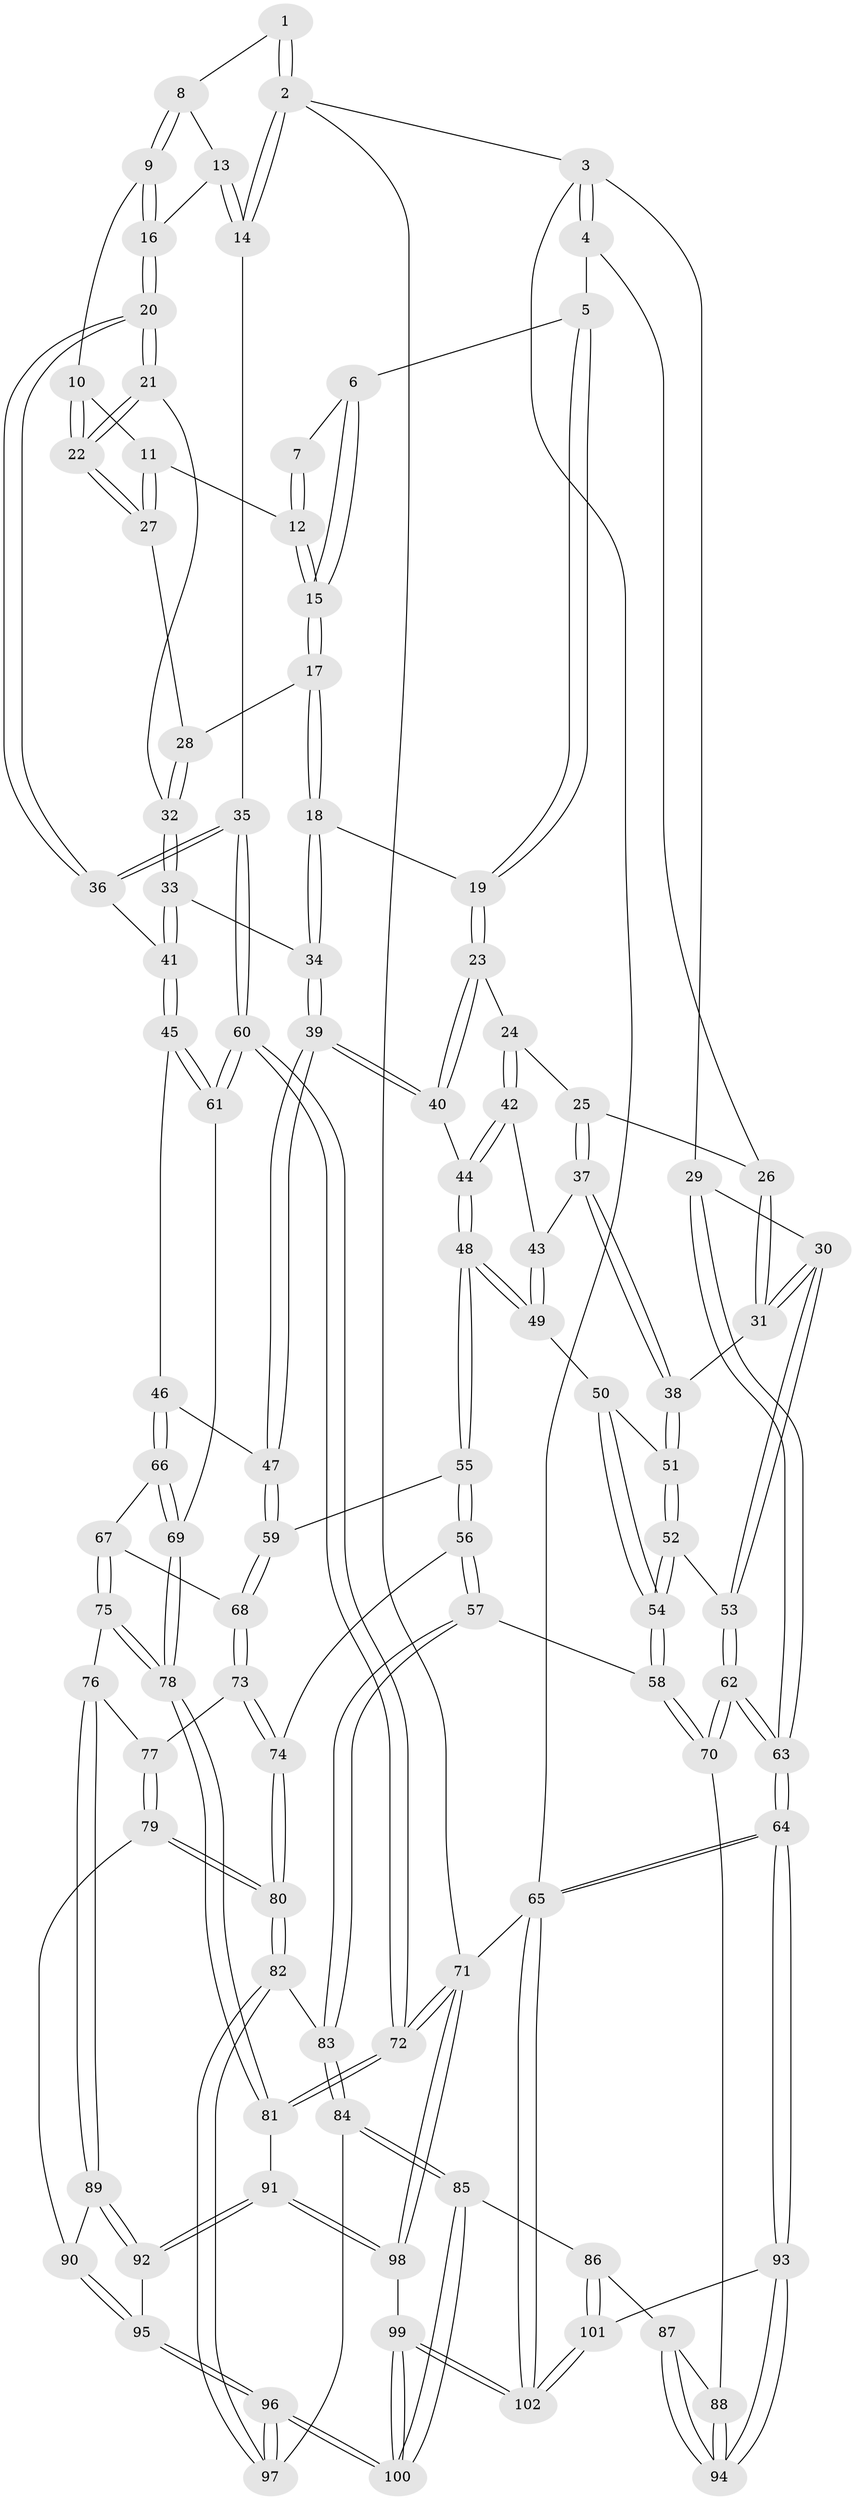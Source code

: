 // Generated by graph-tools (version 1.1) at 2025/38/03/09/25 02:38:41]
// undirected, 102 vertices, 252 edges
graph export_dot {
graph [start="1"]
  node [color=gray90,style=filled];
  1 [pos="+0.8496510699475214+0"];
  2 [pos="+1+0"];
  3 [pos="+0+0"];
  4 [pos="+0.3719091652453338+0"];
  5 [pos="+0.39934435655742584+0"];
  6 [pos="+0.548923718449453+0"];
  7 [pos="+0.8115246181396061+0"];
  8 [pos="+0.8573015017918947+0"];
  9 [pos="+0.8582898173444611+0"];
  10 [pos="+0.8090594267503955+0.04728360654236191"];
  11 [pos="+0.7397379160745474+0.05032193796847603"];
  12 [pos="+0.7335296624785873+0.013196946390259614"];
  13 [pos="+0.9690413632614192+0.01879792140086591"];
  14 [pos="+1+0.18126725596379195"];
  15 [pos="+0.6254308560675802+0.04151636697123402"];
  16 [pos="+0.914251362278665+0.10117078923791696"];
  17 [pos="+0.6269962880718142+0.07850508872327076"];
  18 [pos="+0.5206172237403088+0.14587008833305126"];
  19 [pos="+0.5162074964748852+0.146647005105984"];
  20 [pos="+0.9422090237121581+0.23125894257057272"];
  21 [pos="+0.8051943221228587+0.1562628225083085"];
  22 [pos="+0.8022928302028678+0.15001406449100532"];
  23 [pos="+0.48242264667491974+0.18274119898270236"];
  24 [pos="+0.46180074318920405+0.18416168384991058"];
  25 [pos="+0.39789256906405834+0.15884544001872195"];
  26 [pos="+0.30554869410000546+0.0280573341998119"];
  27 [pos="+0.7276185920911532+0.07957533924106691"];
  28 [pos="+0.6583183804609234+0.09750857671925"];
  29 [pos="+0+0.10965068346997003"];
  30 [pos="+0+0.17142022728936349"];
  31 [pos="+0.1344273864711697+0.19971075832586002"];
  32 [pos="+0.6896845805320908+0.19437792493462544"];
  33 [pos="+0.6753688223175628+0.22202623528858578"];
  34 [pos="+0.6649606180866401+0.2302579531180856"];
  35 [pos="+1+0.28986453661918365"];
  36 [pos="+0.9729376201435521+0.26828228902204143"];
  37 [pos="+0.2809498594931373+0.24381395933451752"];
  38 [pos="+0.20046191731045135+0.2573487102134343"];
  39 [pos="+0.5984465640963988+0.3973275159552018"];
  40 [pos="+0.5547171813630628+0.35865411817260506"];
  41 [pos="+0.8795205869804464+0.3318331905627595"];
  42 [pos="+0.3939517101035723+0.2778802544306264"];
  43 [pos="+0.3668997224978092+0.27593831192906554"];
  44 [pos="+0.41814991889188036+0.3440707885934207"];
  45 [pos="+0.8444471506564869+0.36792056939679085"];
  46 [pos="+0.6843694207484079+0.4321485254807558"];
  47 [pos="+0.5999319079036549+0.4009892614430513"];
  48 [pos="+0.3409982678541738+0.40380479965930877"];
  49 [pos="+0.32092747657677106+0.3920228234011062"];
  50 [pos="+0.2925111935443305+0.3801904567211026"];
  51 [pos="+0.2306012687142571+0.34305051948626"];
  52 [pos="+0.14464984790465704+0.49891365550292766"];
  53 [pos="+0.10429775931140468+0.4833940020758758"];
  54 [pos="+0.21002949921810463+0.616502868301029"];
  55 [pos="+0.3617369940107862+0.45600898991977135"];
  56 [pos="+0.2523557294565248+0.6211584260733078"];
  57 [pos="+0.215752316693921+0.6261762564489185"];
  58 [pos="+0.21422135586509344+0.6256197244331929"];
  59 [pos="+0.509271883686626+0.504213345118073"];
  60 [pos="+1+0.8040048836481513"];
  61 [pos="+0.8968031733816214+0.6118717265583137"];
  62 [pos="+0+0.5979808400294017"];
  63 [pos="+0+0.5971085660642607"];
  64 [pos="+0+1"];
  65 [pos="+0+1"];
  66 [pos="+0.7086706814656926+0.5137924142586946"];
  67 [pos="+0.6180351906188974+0.6220405343756834"];
  68 [pos="+0.5032347280947924+0.5494720981804841"];
  69 [pos="+0.7719647205801784+0.6046130116403198"];
  70 [pos="+0.10182153064832378+0.6800470481542675"];
  71 [pos="+1+1"];
  72 [pos="+1+1"];
  73 [pos="+0.473344880629994+0.601083936066637"];
  74 [pos="+0.38448398241540727+0.6616441761975249"];
  75 [pos="+0.6444548491938222+0.7008114124898216"];
  76 [pos="+0.603582509120021+0.7219917988386126"];
  77 [pos="+0.5480840599936337+0.6901937146701214"];
  78 [pos="+0.7022412822500838+0.7079192251877529"];
  79 [pos="+0.4424015754839301+0.7699377781158248"];
  80 [pos="+0.41824962313102343+0.7644304954616834"];
  81 [pos="+0.7768686047450988+0.8361640036133631"];
  82 [pos="+0.38024493170102486+0.828128075808796"];
  83 [pos="+0.23160920366847548+0.7334606324521573"];
  84 [pos="+0.22222676010944584+0.8686369603089973"];
  85 [pos="+0.20749419589956367+0.8849119718464525"];
  86 [pos="+0.20623292334714077+0.8854430113524651"];
  87 [pos="+0.11372290836521799+0.8343623743381032"];
  88 [pos="+0.0962824508067652+0.7038489801078168"];
  89 [pos="+0.6004508922275634+0.7285533335177597"];
  90 [pos="+0.4445699506891961+0.7709214512221747"];
  91 [pos="+0.6203682146122892+0.8509633502607383"];
  92 [pos="+0.5781681140490187+0.8235998565658911"];
  93 [pos="+0+0.970998720114402"];
  94 [pos="+0+0.9272479243935784"];
  95 [pos="+0.5376944471043325+0.8383300375550975"];
  96 [pos="+0.4552651768768419+1"];
  97 [pos="+0.371749882834328+0.8539679531724828"];
  98 [pos="+0.605687664082427+1"];
  99 [pos="+0.4669136160345901+1"];
  100 [pos="+0.46537754265428777+1"];
  101 [pos="+0.18358342685546217+0.9215599369617044"];
  102 [pos="+0.1232773269578895+1"];
  1 -- 2;
  1 -- 2;
  1 -- 8;
  2 -- 3;
  2 -- 14;
  2 -- 14;
  2 -- 71;
  3 -- 4;
  3 -- 4;
  3 -- 29;
  3 -- 65;
  4 -- 5;
  4 -- 26;
  5 -- 6;
  5 -- 19;
  5 -- 19;
  6 -- 7;
  6 -- 15;
  6 -- 15;
  7 -- 12;
  7 -- 12;
  8 -- 9;
  8 -- 9;
  8 -- 13;
  9 -- 10;
  9 -- 16;
  9 -- 16;
  10 -- 11;
  10 -- 22;
  10 -- 22;
  11 -- 12;
  11 -- 27;
  11 -- 27;
  12 -- 15;
  12 -- 15;
  13 -- 14;
  13 -- 14;
  13 -- 16;
  14 -- 35;
  15 -- 17;
  15 -- 17;
  16 -- 20;
  16 -- 20;
  17 -- 18;
  17 -- 18;
  17 -- 28;
  18 -- 19;
  18 -- 34;
  18 -- 34;
  19 -- 23;
  19 -- 23;
  20 -- 21;
  20 -- 21;
  20 -- 36;
  20 -- 36;
  21 -- 22;
  21 -- 22;
  21 -- 32;
  22 -- 27;
  22 -- 27;
  23 -- 24;
  23 -- 40;
  23 -- 40;
  24 -- 25;
  24 -- 42;
  24 -- 42;
  25 -- 26;
  25 -- 37;
  25 -- 37;
  26 -- 31;
  26 -- 31;
  27 -- 28;
  28 -- 32;
  28 -- 32;
  29 -- 30;
  29 -- 63;
  29 -- 63;
  30 -- 31;
  30 -- 31;
  30 -- 53;
  30 -- 53;
  31 -- 38;
  32 -- 33;
  32 -- 33;
  33 -- 34;
  33 -- 41;
  33 -- 41;
  34 -- 39;
  34 -- 39;
  35 -- 36;
  35 -- 36;
  35 -- 60;
  35 -- 60;
  36 -- 41;
  37 -- 38;
  37 -- 38;
  37 -- 43;
  38 -- 51;
  38 -- 51;
  39 -- 40;
  39 -- 40;
  39 -- 47;
  39 -- 47;
  40 -- 44;
  41 -- 45;
  41 -- 45;
  42 -- 43;
  42 -- 44;
  42 -- 44;
  43 -- 49;
  43 -- 49;
  44 -- 48;
  44 -- 48;
  45 -- 46;
  45 -- 61;
  45 -- 61;
  46 -- 47;
  46 -- 66;
  46 -- 66;
  47 -- 59;
  47 -- 59;
  48 -- 49;
  48 -- 49;
  48 -- 55;
  48 -- 55;
  49 -- 50;
  50 -- 51;
  50 -- 54;
  50 -- 54;
  51 -- 52;
  51 -- 52;
  52 -- 53;
  52 -- 54;
  52 -- 54;
  53 -- 62;
  53 -- 62;
  54 -- 58;
  54 -- 58;
  55 -- 56;
  55 -- 56;
  55 -- 59;
  56 -- 57;
  56 -- 57;
  56 -- 74;
  57 -- 58;
  57 -- 83;
  57 -- 83;
  58 -- 70;
  58 -- 70;
  59 -- 68;
  59 -- 68;
  60 -- 61;
  60 -- 61;
  60 -- 72;
  60 -- 72;
  61 -- 69;
  62 -- 63;
  62 -- 63;
  62 -- 70;
  62 -- 70;
  63 -- 64;
  63 -- 64;
  64 -- 65;
  64 -- 65;
  64 -- 93;
  64 -- 93;
  65 -- 102;
  65 -- 102;
  65 -- 71;
  66 -- 67;
  66 -- 69;
  66 -- 69;
  67 -- 68;
  67 -- 75;
  67 -- 75;
  68 -- 73;
  68 -- 73;
  69 -- 78;
  69 -- 78;
  70 -- 88;
  71 -- 72;
  71 -- 72;
  71 -- 98;
  71 -- 98;
  72 -- 81;
  72 -- 81;
  73 -- 74;
  73 -- 74;
  73 -- 77;
  74 -- 80;
  74 -- 80;
  75 -- 76;
  75 -- 78;
  75 -- 78;
  76 -- 77;
  76 -- 89;
  76 -- 89;
  77 -- 79;
  77 -- 79;
  78 -- 81;
  78 -- 81;
  79 -- 80;
  79 -- 80;
  79 -- 90;
  80 -- 82;
  80 -- 82;
  81 -- 91;
  82 -- 83;
  82 -- 97;
  82 -- 97;
  83 -- 84;
  83 -- 84;
  84 -- 85;
  84 -- 85;
  84 -- 97;
  85 -- 86;
  85 -- 100;
  85 -- 100;
  86 -- 87;
  86 -- 101;
  86 -- 101;
  87 -- 88;
  87 -- 94;
  87 -- 94;
  88 -- 94;
  88 -- 94;
  89 -- 90;
  89 -- 92;
  89 -- 92;
  90 -- 95;
  90 -- 95;
  91 -- 92;
  91 -- 92;
  91 -- 98;
  91 -- 98;
  92 -- 95;
  93 -- 94;
  93 -- 94;
  93 -- 101;
  95 -- 96;
  95 -- 96;
  96 -- 97;
  96 -- 97;
  96 -- 100;
  96 -- 100;
  98 -- 99;
  99 -- 100;
  99 -- 100;
  99 -- 102;
  99 -- 102;
  101 -- 102;
  101 -- 102;
}
